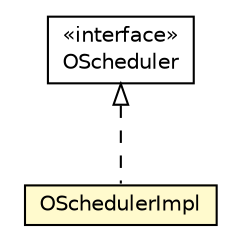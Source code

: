 #!/usr/local/bin/dot
#
# Class diagram 
# Generated by UMLGraph version R5_6-24-gf6e263 (http://www.umlgraph.org/)
#

digraph G {
	edge [fontname="Helvetica",fontsize=10,labelfontname="Helvetica",labelfontsize=10];
	node [fontname="Helvetica",fontsize=10,shape=plaintext];
	nodesep=0.25;
	ranksep=0.5;
	// com.orientechnologies.orient.core.schedule.OSchedulerImpl
	c3567625 [label=<<table title="com.orientechnologies.orient.core.schedule.OSchedulerImpl" border="0" cellborder="1" cellspacing="0" cellpadding="2" port="p" bgcolor="lemonChiffon" href="./OSchedulerImpl.html">
		<tr><td><table border="0" cellspacing="0" cellpadding="1">
<tr><td align="center" balign="center"> OSchedulerImpl </td></tr>
		</table></td></tr>
		</table>>, URL="./OSchedulerImpl.html", fontname="Helvetica", fontcolor="black", fontsize=10.0];
	// com.orientechnologies.orient.core.schedule.OScheduler
	c3567627 [label=<<table title="com.orientechnologies.orient.core.schedule.OScheduler" border="0" cellborder="1" cellspacing="0" cellpadding="2" port="p" href="./OScheduler.html">
		<tr><td><table border="0" cellspacing="0" cellpadding="1">
<tr><td align="center" balign="center"> &#171;interface&#187; </td></tr>
<tr><td align="center" balign="center"> OScheduler </td></tr>
		</table></td></tr>
		</table>>, URL="./OScheduler.html", fontname="Helvetica", fontcolor="black", fontsize=10.0];
	//com.orientechnologies.orient.core.schedule.OSchedulerImpl implements com.orientechnologies.orient.core.schedule.OScheduler
	c3567627:p -> c3567625:p [dir=back,arrowtail=empty,style=dashed];
}

